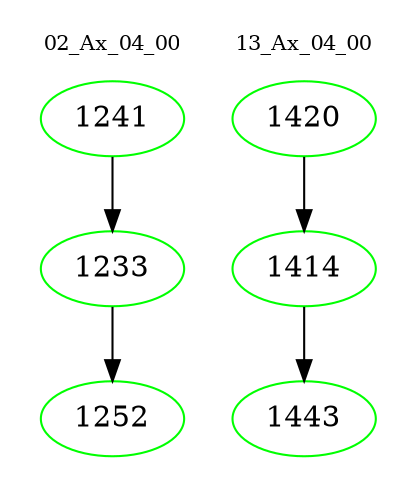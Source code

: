 digraph{
subgraph cluster_0 {
color = white
label = "02_Ax_04_00";
fontsize=10;
T0_1241 [label="1241", color="green"]
T0_1241 -> T0_1233 [color="black"]
T0_1233 [label="1233", color="green"]
T0_1233 -> T0_1252 [color="black"]
T0_1252 [label="1252", color="green"]
}
subgraph cluster_1 {
color = white
label = "13_Ax_04_00";
fontsize=10;
T1_1420 [label="1420", color="green"]
T1_1420 -> T1_1414 [color="black"]
T1_1414 [label="1414", color="green"]
T1_1414 -> T1_1443 [color="black"]
T1_1443 [label="1443", color="green"]
}
}
